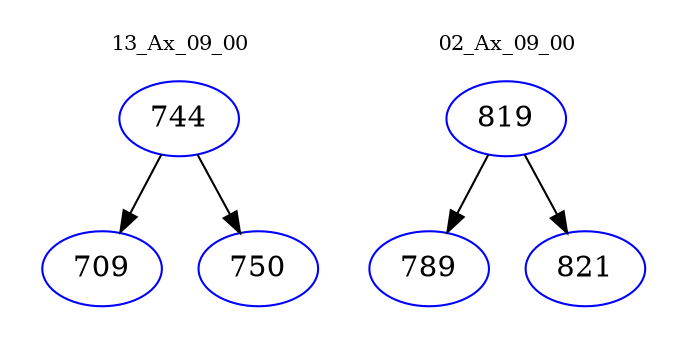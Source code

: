 digraph{
subgraph cluster_0 {
color = white
label = "13_Ax_09_00";
fontsize=10;
T0_744 [label="744", color="blue"]
T0_744 -> T0_709 [color="black"]
T0_709 [label="709", color="blue"]
T0_744 -> T0_750 [color="black"]
T0_750 [label="750", color="blue"]
}
subgraph cluster_1 {
color = white
label = "02_Ax_09_00";
fontsize=10;
T1_819 [label="819", color="blue"]
T1_819 -> T1_789 [color="black"]
T1_789 [label="789", color="blue"]
T1_819 -> T1_821 [color="black"]
T1_821 [label="821", color="blue"]
}
}
